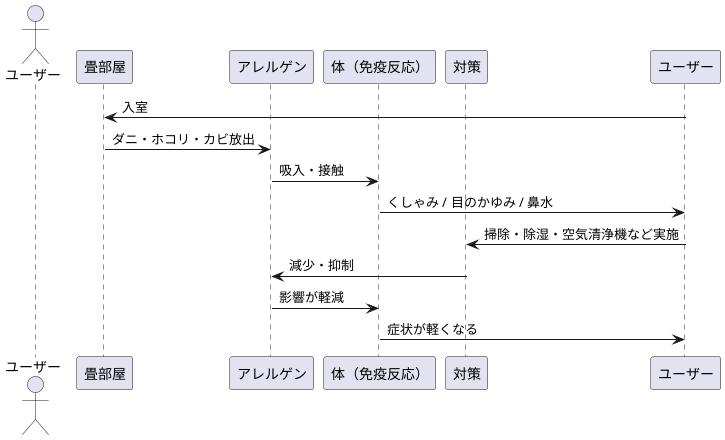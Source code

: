 @startuml
actor User as "ユーザー"
participant "畳部屋"
participant "アレルゲン"
participant "体（免疫反応）"
participant "対策"

ユーザー -> "畳部屋" : 入室
"畳部屋" -> "アレルゲン" : ダニ・ホコリ・カビ放出
"アレルゲン" -> "体（免疫反応）" : 吸入・接触
"体（免疫反応）" -> ユーザー : くしゃみ / 目のかゆみ / 鼻水

ユーザー -> "対策" : 掃除・除湿・空気清浄機など実施
"対策" -> "アレルゲン" : 減少・抑制
"アレルゲン" -> "体（免疫反応）" : 影響が軽減
"体（免疫反応）" -> ユーザー : 症状が軽くなる
@enduml